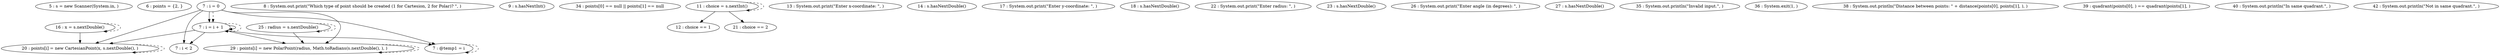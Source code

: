 digraph G {
"5 : s = new Scanner(System.in, )"
"6 : points = {2, }"
"7 : i = 0"
"7 : i = 0" -> "7 : @temp1 = i"
"7 : i = 0" -> "20 : points[i] = new CartesianPoint(x, s.nextDouble(), )"
"7 : i = 0" -> "7 : i < 2"
"7 : i = 0" -> "29 : points[i] = new PolarPoint(radius, Math.toRadians(s.nextDouble(), ), )"
"7 : i = 0" -> "7 : i = i + 1"
"7 : i = 0" -> "7 : i = i + 1" [style=dashed]
"7 : i < 2"
"8 : System.out.print(\"Which type of point should be created (1 for Cartesion, 2 for Polar)? \", )"
"9 : s.hasNextInt()"
"34 : points[0] == null || points[1] == null"
"11 : choice = s.nextInt()"
"11 : choice = s.nextInt()" -> "12 : choice == 1"
"11 : choice = s.nextInt()" -> "21 : choice == 2"
"11 : choice = s.nextInt()" -> "11 : choice = s.nextInt()" [style=dashed]
"12 : choice == 1"
"13 : System.out.print(\"Enter x-coordinate: \", )"
"14 : s.hasNextDouble()"
"16 : x = s.nextDouble()"
"16 : x = s.nextDouble()" -> "20 : points[i] = new CartesianPoint(x, s.nextDouble(), )"
"16 : x = s.nextDouble()" -> "16 : x = s.nextDouble()" [style=dashed]
"17 : System.out.print(\"Enter y-coordinate: \", )"
"18 : s.hasNextDouble()"
"20 : points[i] = new CartesianPoint(x, s.nextDouble(), )"
"20 : points[i] = new CartesianPoint(x, s.nextDouble(), )" -> "20 : points[i] = new CartesianPoint(x, s.nextDouble(), )" [style=dashed]
"21 : choice == 2"
"22 : System.out.print(\"Enter radius: \", )"
"23 : s.hasNextDouble()"
"25 : radius = s.nextDouble()"
"25 : radius = s.nextDouble()" -> "29 : points[i] = new PolarPoint(radius, Math.toRadians(s.nextDouble(), ), )"
"25 : radius = s.nextDouble()" -> "25 : radius = s.nextDouble()" [style=dashed]
"26 : System.out.print(\"Enter angle (in degrees): \", )"
"27 : s.hasNextDouble()"
"29 : points[i] = new PolarPoint(radius, Math.toRadians(s.nextDouble(), ), )"
"29 : points[i] = new PolarPoint(radius, Math.toRadians(s.nextDouble(), ), )" -> "29 : points[i] = new PolarPoint(radius, Math.toRadians(s.nextDouble(), ), )" [style=dashed]
"7 : @temp1 = i"
"7 : @temp1 = i" -> "7 : @temp1 = i" [style=dashed]
"7 : i = i + 1"
"7 : i = i + 1" -> "7 : @temp1 = i"
"7 : i = i + 1" -> "20 : points[i] = new CartesianPoint(x, s.nextDouble(), )"
"7 : i = i + 1" -> "7 : i < 2"
"7 : i = i + 1" -> "29 : points[i] = new PolarPoint(radius, Math.toRadians(s.nextDouble(), ), )"
"7 : i = i + 1" -> "7 : i = i + 1"
"7 : i = i + 1" -> "7 : i = i + 1" [style=dashed]
"35 : System.out.println(\"Invalid input.\", )"
"36 : System.exit(1, )"
"38 : System.out.println(\"Distance between points: \" + distance(points[0], points[1], ), )"
"39 : quadrant(points[0], ) == quadrant(points[1], )"
"40 : System.out.println(\"In same quadrant.\", )"
"42 : System.out.println(\"Not in same quadrant.\", )"
}